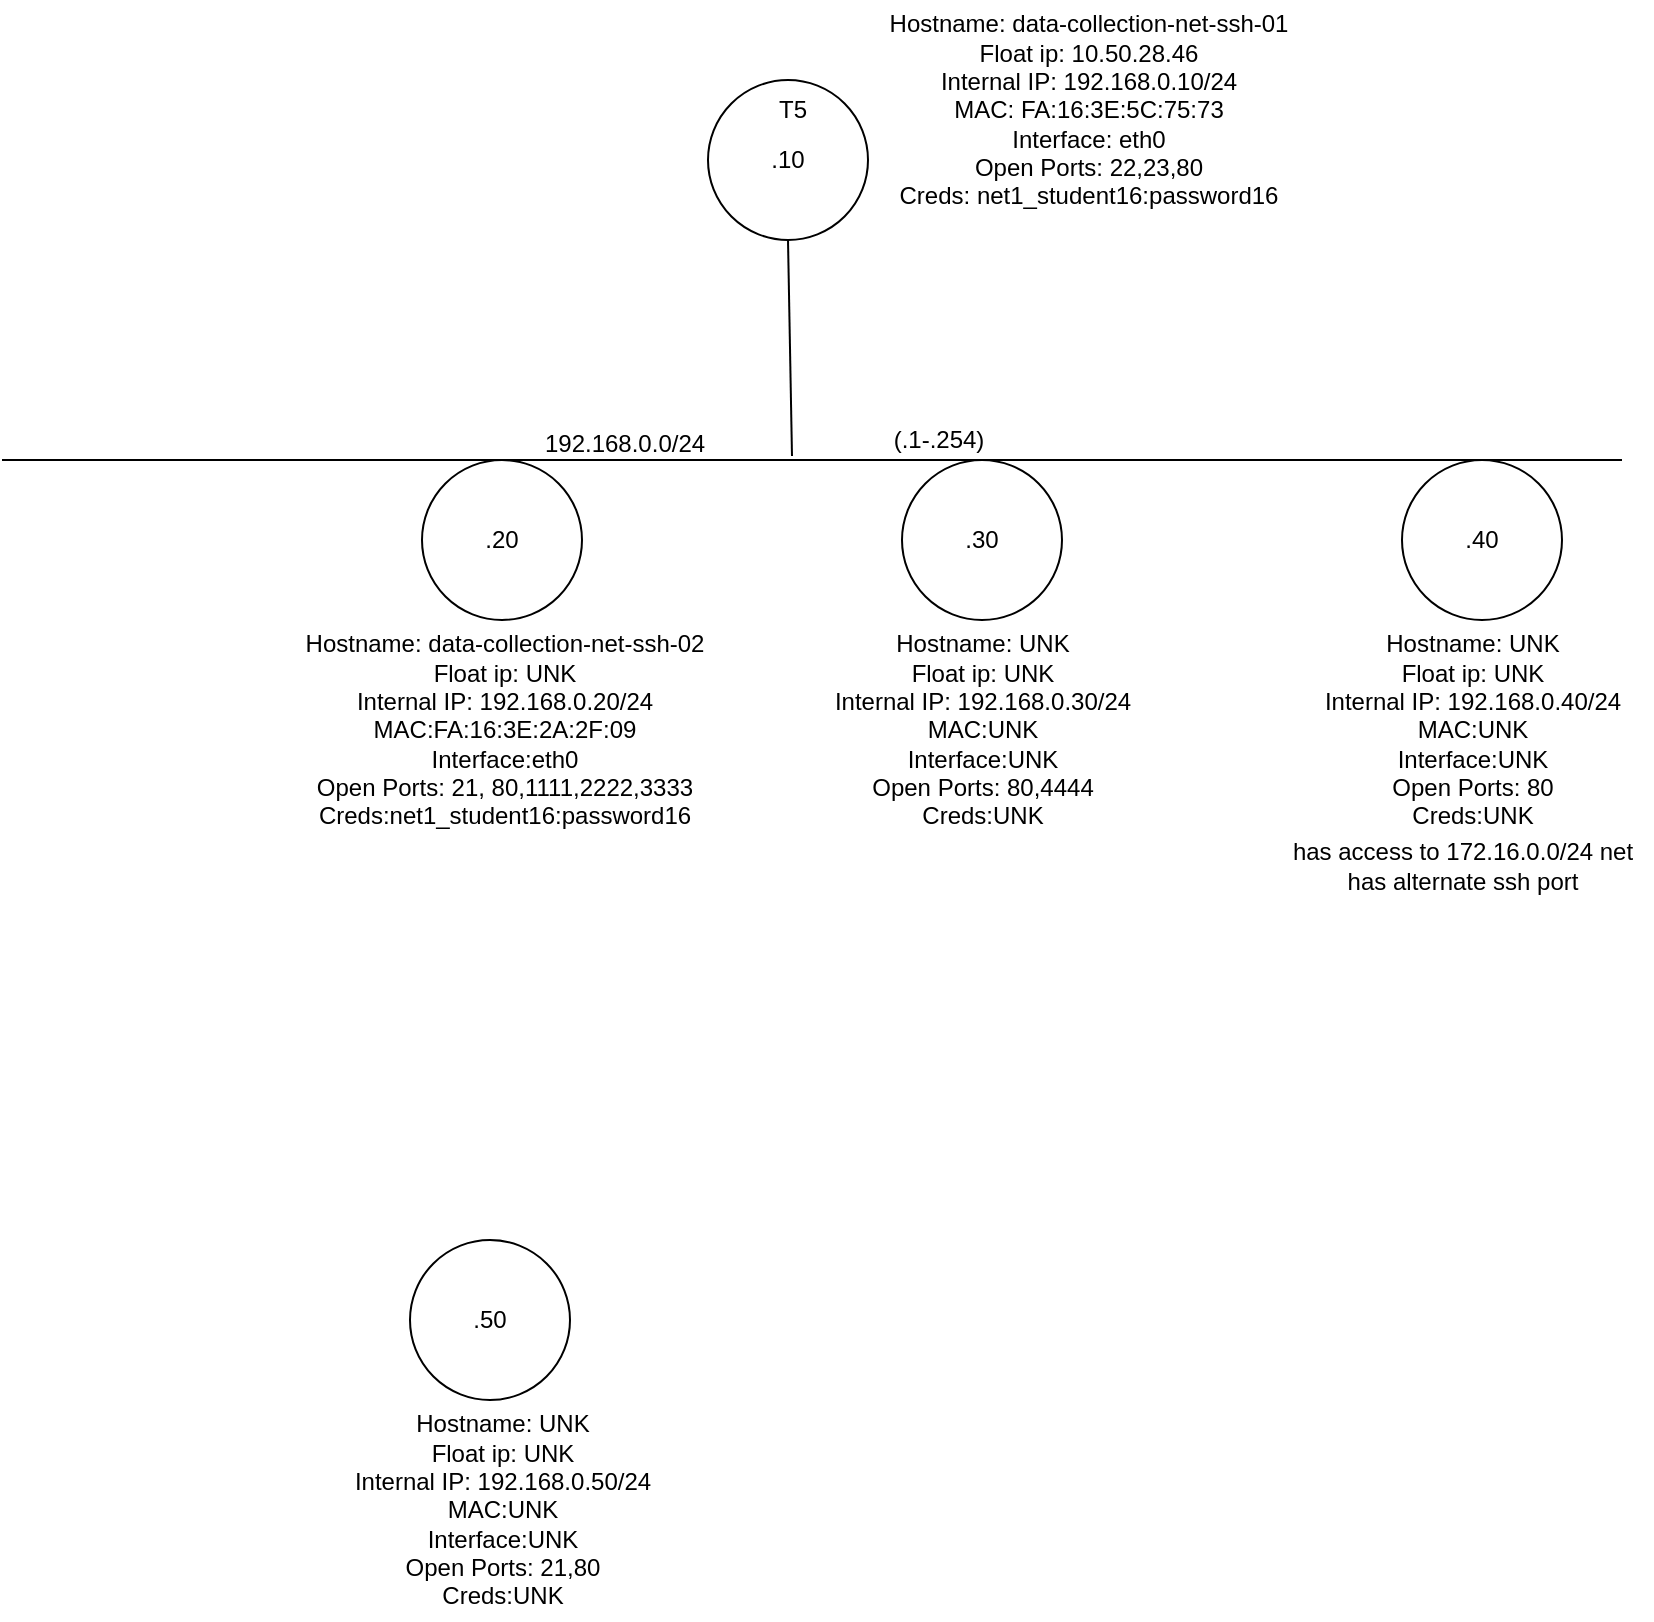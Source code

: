 <mxfile version="25.0.3">
  <diagram name="Page-1" id="3HljjeonpikpDT7aXv6a">
    <mxGraphModel dx="1434" dy="774" grid="1" gridSize="10" guides="1" tooltips="1" connect="1" arrows="1" fold="1" page="1" pageScale="1" pageWidth="850" pageHeight="1100" math="0" shadow="0">
      <root>
        <mxCell id="0" />
        <mxCell id="1" parent="0" />
        <mxCell id="ynCWnTIM4ECGxfwA6KKe-1" value=".10" style="ellipse;whiteSpace=wrap;html=1;aspect=fixed;" vertex="1" parent="1">
          <mxGeometry x="383" y="200" width="80" height="80" as="geometry" />
        </mxCell>
        <mxCell id="ynCWnTIM4ECGxfwA6KKe-2" value="&lt;div&gt;Hostname: data-collection-net-ssh-01&lt;br&gt;&lt;/div&gt;&lt;div&gt;Float ip: 10.50.28.46&lt;/div&gt;&lt;div&gt;Internal IP: 192.168.0.10/24&lt;br&gt;&lt;/div&gt;&lt;div&gt;MAC: FA:16:3E:5C:75:73&lt;br&gt;&lt;/div&gt;&lt;div&gt;Interface: eth0&lt;br&gt;&lt;/div&gt;&lt;div&gt;Open Ports: 22,23,80&lt;br&gt;&lt;/div&gt;&lt;div&gt;Creds: net1_student16:password16&lt;/div&gt;" style="text;html=1;align=center;verticalAlign=middle;resizable=0;points=[];autosize=1;strokeColor=none;fillColor=none;" vertex="1" parent="1">
          <mxGeometry x="463" y="160" width="220" height="110" as="geometry" />
        </mxCell>
        <mxCell id="ynCWnTIM4ECGxfwA6KKe-3" value="T5" style="text;html=1;align=center;verticalAlign=middle;resizable=0;points=[];autosize=1;strokeColor=none;fillColor=none;" vertex="1" parent="1">
          <mxGeometry x="405" y="200" width="40" height="30" as="geometry" />
        </mxCell>
        <mxCell id="ynCWnTIM4ECGxfwA6KKe-4" value="" style="endArrow=none;html=1;rounded=0;" edge="1" parent="1">
          <mxGeometry width="50" height="50" relative="1" as="geometry">
            <mxPoint x="30" y="390" as="sourcePoint" />
            <mxPoint x="840" y="390" as="targetPoint" />
          </mxGeometry>
        </mxCell>
        <mxCell id="ynCWnTIM4ECGxfwA6KKe-5" value="" style="endArrow=none;html=1;rounded=0;entryX=0.5;entryY=1;entryDx=0;entryDy=0;" edge="1" parent="1" target="ynCWnTIM4ECGxfwA6KKe-1">
          <mxGeometry width="50" height="50" relative="1" as="geometry">
            <mxPoint x="425" y="388" as="sourcePoint" />
            <mxPoint x="425" y="318" as="targetPoint" />
          </mxGeometry>
        </mxCell>
        <mxCell id="ynCWnTIM4ECGxfwA6KKe-6" value="192.168.0.0/24" style="text;html=1;align=center;verticalAlign=middle;resizable=0;points=[];autosize=1;strokeColor=none;fillColor=none;" vertex="1" parent="1">
          <mxGeometry x="291" y="367" width="100" height="30" as="geometry" />
        </mxCell>
        <mxCell id="ynCWnTIM4ECGxfwA6KKe-7" value="(.1-.254)" style="text;html=1;align=center;verticalAlign=middle;resizable=0;points=[];autosize=1;strokeColor=none;fillColor=none;" vertex="1" parent="1">
          <mxGeometry x="463" y="365" width="70" height="30" as="geometry" />
        </mxCell>
        <mxCell id="ynCWnTIM4ECGxfwA6KKe-8" value=".20" style="ellipse;whiteSpace=wrap;html=1;aspect=fixed;" vertex="1" parent="1">
          <mxGeometry x="240" y="390" width="80" height="80" as="geometry" />
        </mxCell>
        <mxCell id="ynCWnTIM4ECGxfwA6KKe-9" value=".30" style="ellipse;whiteSpace=wrap;html=1;aspect=fixed;" vertex="1" parent="1">
          <mxGeometry x="480" y="390" width="80" height="80" as="geometry" />
        </mxCell>
        <mxCell id="ynCWnTIM4ECGxfwA6KKe-10" value="&lt;div&gt;Hostname: data-collection-net-ssh-02&lt;br&gt;&lt;/div&gt;&lt;div&gt;Float ip: UNK&lt;br&gt;&lt;/div&gt;&lt;div&gt;Internal IP: 192.168.0.20/24&lt;br&gt;&lt;/div&gt;&lt;div&gt;MAC:FA:16:3E:2A:2F:09&lt;br&gt;&lt;/div&gt;&lt;div&gt;Interface:eth0&lt;br&gt;&lt;/div&gt;&lt;div&gt;Open Ports: 21, 80,1111,2222,3333&lt;br&gt;&lt;/div&gt;&lt;div&gt;Creds:net1_student16:password16&lt;br&gt;&lt;/div&gt;" style="text;html=1;align=center;verticalAlign=middle;resizable=0;points=[];autosize=1;strokeColor=none;fillColor=none;" vertex="1" parent="1">
          <mxGeometry x="171" y="470" width="220" height="110" as="geometry" />
        </mxCell>
        <mxCell id="ynCWnTIM4ECGxfwA6KKe-12" value="&lt;div&gt;Hostname: UNK&lt;br&gt;&lt;/div&gt;&lt;div&gt;Float ip: UNK&lt;br&gt;&lt;/div&gt;&lt;div&gt;Internal IP: 192.168.0.30/24&lt;br&gt;&lt;/div&gt;&lt;div&gt;MAC:UNK&lt;br&gt;&lt;/div&gt;&lt;div&gt;Interface:UNK&lt;br&gt;&lt;/div&gt;&lt;div&gt;Open Ports: 80,4444&lt;br&gt;&lt;/div&gt;&lt;div&gt;Creds:UNK&lt;br&gt;&lt;/div&gt;" style="text;html=1;align=center;verticalAlign=middle;resizable=0;points=[];autosize=1;strokeColor=none;fillColor=none;" vertex="1" parent="1">
          <mxGeometry x="435" y="470" width="170" height="110" as="geometry" />
        </mxCell>
        <mxCell id="ynCWnTIM4ECGxfwA6KKe-13" value=".40" style="ellipse;whiteSpace=wrap;html=1;aspect=fixed;" vertex="1" parent="1">
          <mxGeometry x="730" y="390" width="80" height="80" as="geometry" />
        </mxCell>
        <mxCell id="ynCWnTIM4ECGxfwA6KKe-15" value="&lt;div&gt;Hostname: UNK&lt;br&gt;&lt;/div&gt;&lt;div&gt;Float ip: UNK&lt;br&gt;&lt;/div&gt;&lt;div&gt;Internal IP: 192.168.0.40/24&lt;br&gt;&lt;/div&gt;&lt;div&gt;MAC:UNK&lt;br&gt;&lt;/div&gt;&lt;div&gt;Interface:UNK&lt;br&gt;&lt;/div&gt;&lt;div&gt;Open Ports: 80&lt;br&gt;&lt;/div&gt;&lt;div&gt;Creds:UNK&lt;br&gt;&lt;/div&gt;" style="text;html=1;align=center;verticalAlign=middle;resizable=0;points=[];autosize=1;strokeColor=none;fillColor=none;" vertex="1" parent="1">
          <mxGeometry x="680" y="470" width="170" height="110" as="geometry" />
        </mxCell>
        <mxCell id="ynCWnTIM4ECGxfwA6KKe-16" value="&lt;div&gt;has access to 172.16.0.0/24 net&lt;/div&gt;&lt;div&gt;has alternate ssh port&lt;br&gt;&lt;/div&gt;" style="text;html=1;align=center;verticalAlign=middle;resizable=0;points=[];autosize=1;strokeColor=none;fillColor=none;" vertex="1" parent="1">
          <mxGeometry x="665" y="573" width="190" height="40" as="geometry" />
        </mxCell>
        <mxCell id="ynCWnTIM4ECGxfwA6KKe-17" value=".50" style="ellipse;whiteSpace=wrap;html=1;aspect=fixed;" vertex="1" parent="1">
          <mxGeometry x="234" y="780" width="80" height="80" as="geometry" />
        </mxCell>
        <mxCell id="ynCWnTIM4ECGxfwA6KKe-18" value="&lt;div&gt;Hostname: UNK&lt;br&gt;&lt;/div&gt;&lt;div&gt;Float ip: UNK&lt;br&gt;&lt;/div&gt;&lt;div&gt;Internal IP: 192.168.0.50/24&lt;br&gt;&lt;/div&gt;&lt;div&gt;MAC:UNK&lt;br&gt;&lt;/div&gt;&lt;div&gt;Interface:UNK&lt;br&gt;&lt;/div&gt;&lt;div&gt;Open Ports: 21,80&lt;br&gt;&lt;/div&gt;&lt;div&gt;Creds:UNK&lt;br&gt;&lt;/div&gt;" style="text;html=1;align=center;verticalAlign=middle;resizable=0;points=[];autosize=1;strokeColor=none;fillColor=none;" vertex="1" parent="1">
          <mxGeometry x="195" y="860" width="170" height="110" as="geometry" />
        </mxCell>
      </root>
    </mxGraphModel>
  </diagram>
</mxfile>
